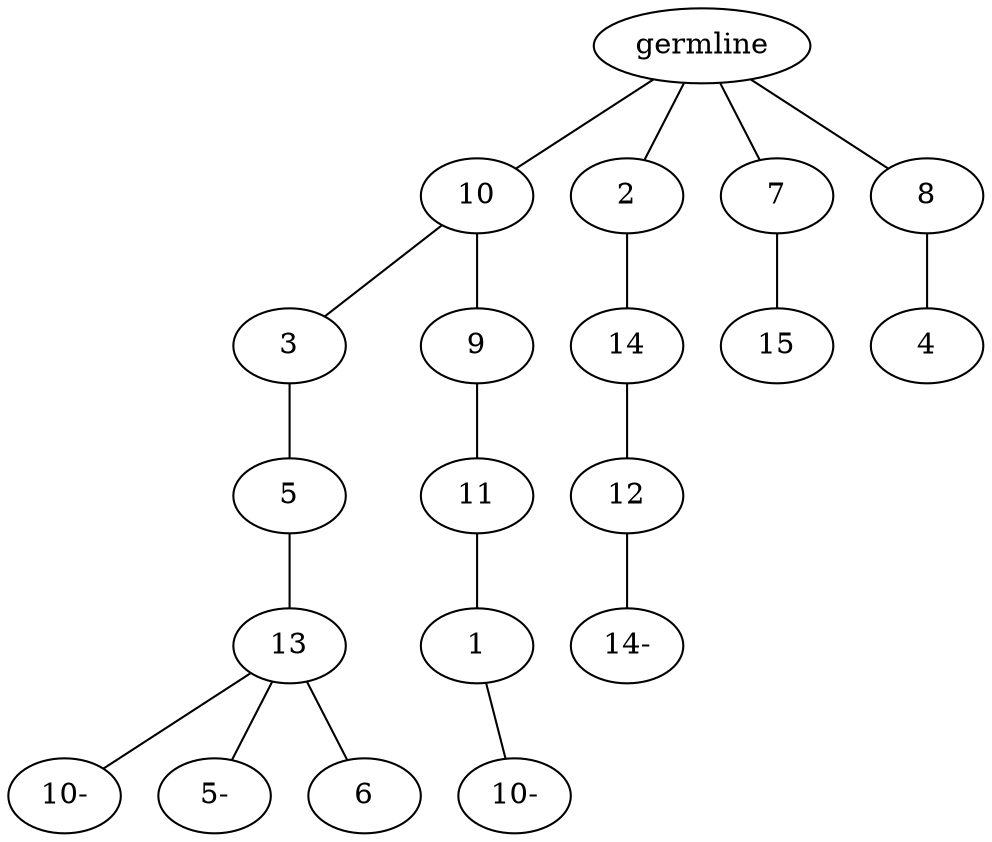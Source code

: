 graph tree {
    "140655267685136" [label="germline"];
    "140655267631696" [label="10"];
    "140655267541200" [label="3"];
    "140655267543696" [label="5"];
    "140655267544080" [label="13"];
    "140655267543792" [label="10-"];
    "140655267544848" [label="5-"];
    "140655267685040" [label="6"];
    "140655267544176" [label="9"];
    "140655267542880" [label="11"];
    "140655267542256" [label="1"];
    "140655267519648" [label="10-"];
    "140655267654384" [label="2"];
    "140655267544032" [label="14"];
    "140655267544800" [label="12"];
    "140655267519552" [label="14-"];
    "140655267542928" [label="7"];
    "140655267516864" [label="15"];
    "140655267543504" [label="8"];
    "140655267516960" [label="4"];
    "140655267685136" -- "140655267631696";
    "140655267685136" -- "140655267654384";
    "140655267685136" -- "140655267542928";
    "140655267685136" -- "140655267543504";
    "140655267631696" -- "140655267541200";
    "140655267631696" -- "140655267544176";
    "140655267541200" -- "140655267543696";
    "140655267543696" -- "140655267544080";
    "140655267544080" -- "140655267543792";
    "140655267544080" -- "140655267544848";
    "140655267544080" -- "140655267685040";
    "140655267544176" -- "140655267542880";
    "140655267542880" -- "140655267542256";
    "140655267542256" -- "140655267519648";
    "140655267654384" -- "140655267544032";
    "140655267544032" -- "140655267544800";
    "140655267544800" -- "140655267519552";
    "140655267542928" -- "140655267516864";
    "140655267543504" -- "140655267516960";
}
